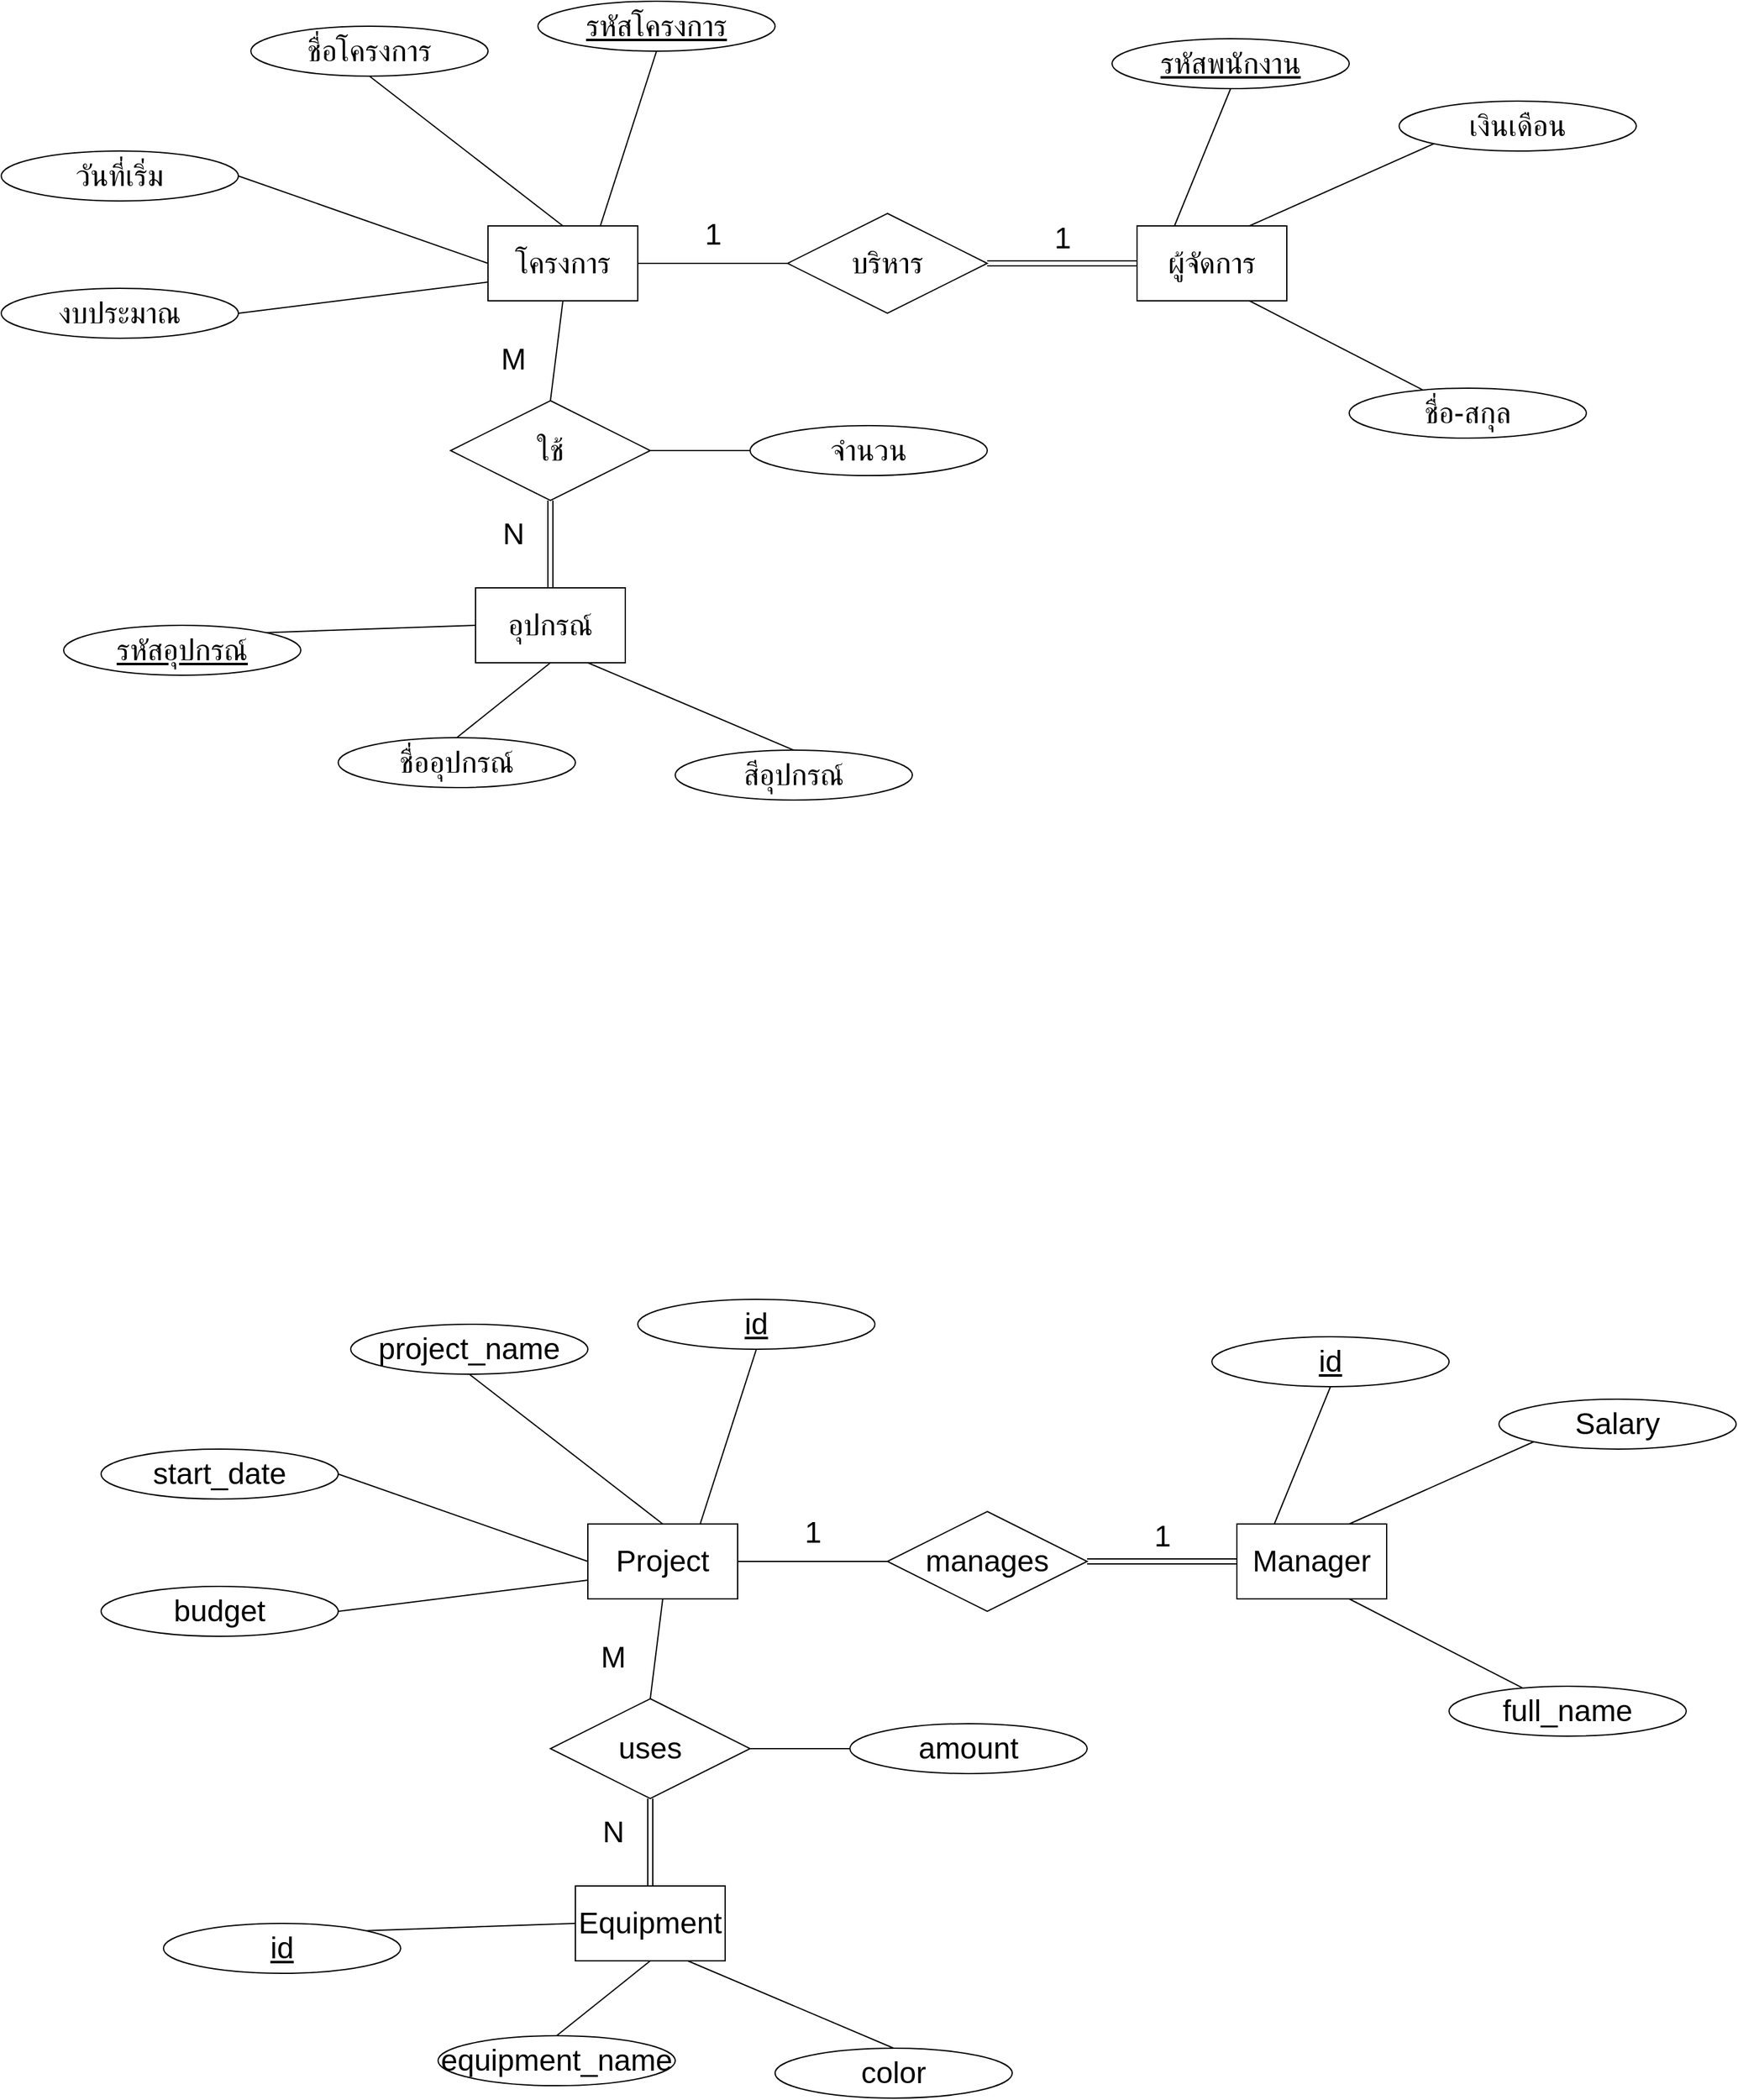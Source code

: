 <mxfile version="12.8.8" type="google"><diagram id="7shs2qGxHOIplZA0VTX2" name="Page-1"><mxGraphModel dx="2523" dy="839" grid="1" gridSize="10" guides="1" tooltips="1" connect="1" arrows="1" fold="1" page="1" pageScale="1" pageWidth="850" pageHeight="1100" math="0" shadow="0"><root><mxCell id="0"/><mxCell id="1" parent="0"/><mxCell id="WTxwhVx7APoqNy73GPQd-5" style="edgeStyle=orthogonalEdgeStyle;rounded=0;orthogonalLoop=1;jettySize=auto;html=1;exitX=1;exitY=0.5;exitDx=0;exitDy=0;endArrow=none;endFill=0;" parent="1" source="WTxwhVx7APoqNy73GPQd-1" target="WTxwhVx7APoqNy73GPQd-4" edge="1"><mxGeometry relative="1" as="geometry"/></mxCell><mxCell id="WTxwhVx7APoqNy73GPQd-1" value="&lt;font style=&quot;font-size: 24px&quot;&gt;โครงการ&lt;/font&gt;" style="rounded=0;whiteSpace=wrap;html=1;" parent="1" vertex="1"><mxGeometry x="170" y="300" width="120" height="60" as="geometry"/></mxCell><mxCell id="WTxwhVx7APoqNy73GPQd-17" style="edgeStyle=none;rounded=0;orthogonalLoop=1;jettySize=auto;html=1;exitX=0.75;exitY=1;exitDx=0;exitDy=0;endArrow=none;endFill=0;" parent="1" source="WTxwhVx7APoqNy73GPQd-2" target="WTxwhVx7APoqNy73GPQd-16" edge="1"><mxGeometry relative="1" as="geometry"/></mxCell><mxCell id="WTxwhVx7APoqNy73GPQd-2" value="&lt;font style=&quot;font-size: 24px&quot;&gt;ผู้จัดการ&lt;/font&gt;" style="rounded=0;whiteSpace=wrap;html=1;" parent="1" vertex="1"><mxGeometry x="690" y="300" width="120" height="60" as="geometry"/></mxCell><mxCell id="WTxwhVx7APoqNy73GPQd-29" style="edgeStyle=none;rounded=0;orthogonalLoop=1;jettySize=auto;html=1;exitX=0.5;exitY=1;exitDx=0;exitDy=0;entryX=0.5;entryY=0;entryDx=0;entryDy=0;endArrow=none;endFill=0;" parent="1" source="WTxwhVx7APoqNy73GPQd-3" target="WTxwhVx7APoqNy73GPQd-27" edge="1"><mxGeometry relative="1" as="geometry"/></mxCell><mxCell id="WTxwhVx7APoqNy73GPQd-30" style="edgeStyle=none;rounded=0;orthogonalLoop=1;jettySize=auto;html=1;exitX=0.75;exitY=1;exitDx=0;exitDy=0;entryX=0.5;entryY=0;entryDx=0;entryDy=0;endArrow=none;endFill=0;" parent="1" source="WTxwhVx7APoqNy73GPQd-3" target="WTxwhVx7APoqNy73GPQd-28" edge="1"><mxGeometry relative="1" as="geometry"/></mxCell><mxCell id="WTxwhVx7APoqNy73GPQd-3" value="&lt;span style=&quot;font-size: 24px&quot;&gt;อุปกรณ์&lt;/span&gt;" style="rounded=0;whiteSpace=wrap;html=1;" parent="1" vertex="1"><mxGeometry x="160" y="590" width="120" height="60" as="geometry"/></mxCell><mxCell id="WTxwhVx7APoqNy73GPQd-6" style="rounded=0;orthogonalLoop=1;jettySize=auto;html=1;exitX=1;exitY=0.5;exitDx=0;exitDy=0;endArrow=none;endFill=0;shape=link;" parent="1" source="WTxwhVx7APoqNy73GPQd-4" target="WTxwhVx7APoqNy73GPQd-2" edge="1"><mxGeometry relative="1" as="geometry"/></mxCell><mxCell id="WTxwhVx7APoqNy73GPQd-7" value="&lt;font style=&quot;font-size: 24px&quot;&gt;1&lt;/font&gt;" style="text;html=1;align=center;verticalAlign=middle;resizable=0;points=[];labelBackgroundColor=#ffffff;" parent="WTxwhVx7APoqNy73GPQd-6" vertex="1" connectable="0"><mxGeometry x="0.667" y="-3" relative="1" as="geometry"><mxPoint x="-40" y="-23" as="offset"/></mxGeometry></mxCell><mxCell id="WTxwhVx7APoqNy73GPQd-4" value="&lt;font style=&quot;font-size: 24px&quot;&gt;บริหาร&lt;/font&gt;" style="rhombus;whiteSpace=wrap;html=1;" parent="1" vertex="1"><mxGeometry x="410" y="290" width="160" height="80" as="geometry"/></mxCell><mxCell id="WTxwhVx7APoqNy73GPQd-9" value="&lt;font style=&quot;font-size: 24px&quot;&gt;1&lt;/font&gt;" style="text;html=1;align=center;verticalAlign=middle;resizable=0;points=[];labelBackgroundColor=#ffffff;" parent="1" vertex="1" connectable="0"><mxGeometry x="390" y="330" as="geometry"><mxPoint x="-40" y="-23" as="offset"/></mxGeometry></mxCell><mxCell id="WTxwhVx7APoqNy73GPQd-13" style="edgeStyle=none;rounded=0;orthogonalLoop=1;jettySize=auto;html=1;exitX=0.5;exitY=1;exitDx=0;exitDy=0;entryX=0.25;entryY=0;entryDx=0;entryDy=0;endArrow=none;endFill=0;" parent="1" source="WTxwhVx7APoqNy73GPQd-10" target="WTxwhVx7APoqNy73GPQd-2" edge="1"><mxGeometry relative="1" as="geometry"/></mxCell><mxCell id="WTxwhVx7APoqNy73GPQd-10" value="&lt;font style=&quot;font-size: 24px&quot;&gt;&lt;u&gt;รหัสพนักงาน&lt;/u&gt;&lt;/font&gt;" style="ellipse;whiteSpace=wrap;html=1;" parent="1" vertex="1"><mxGeometry x="670" y="150" width="190" height="40" as="geometry"/></mxCell><mxCell id="WTxwhVx7APoqNy73GPQd-15" style="edgeStyle=none;rounded=0;orthogonalLoop=1;jettySize=auto;html=1;exitX=0;exitY=1;exitDx=0;exitDy=0;entryX=0.75;entryY=0;entryDx=0;entryDy=0;endArrow=none;endFill=0;" parent="1" source="WTxwhVx7APoqNy73GPQd-14" target="WTxwhVx7APoqNy73GPQd-2" edge="1"><mxGeometry relative="1" as="geometry"/></mxCell><mxCell id="WTxwhVx7APoqNy73GPQd-14" value="&lt;font style=&quot;font-size: 24px&quot;&gt;เงินเดือน&lt;/font&gt;" style="ellipse;whiteSpace=wrap;html=1;" parent="1" vertex="1"><mxGeometry x="900" y="200" width="190" height="40" as="geometry"/></mxCell><mxCell id="WTxwhVx7APoqNy73GPQd-16" value="&lt;font style=&quot;font-size: 24px&quot;&gt;ชื่อ-สกุล&lt;/font&gt;" style="ellipse;whiteSpace=wrap;html=1;" parent="1" vertex="1"><mxGeometry x="860" y="430" width="190" height="40" as="geometry"/></mxCell><mxCell id="WTxwhVx7APoqNy73GPQd-19" style="edgeStyle=none;rounded=0;orthogonalLoop=1;jettySize=auto;html=1;exitX=0.5;exitY=1;exitDx=0;exitDy=0;entryX=0.5;entryY=0;entryDx=0;entryDy=0;endArrow=none;endFill=0;" parent="1" source="WTxwhVx7APoqNy73GPQd-18" target="WTxwhVx7APoqNy73GPQd-1" edge="1"><mxGeometry relative="1" as="geometry"/></mxCell><mxCell id="WTxwhVx7APoqNy73GPQd-18" value="&lt;font style=&quot;font-size: 24px&quot;&gt;ชื่อโครงการ&lt;/font&gt;" style="ellipse;whiteSpace=wrap;html=1;" parent="1" vertex="1"><mxGeometry x="-20" y="140" width="190" height="40" as="geometry"/></mxCell><mxCell id="WTxwhVx7APoqNy73GPQd-21" style="edgeStyle=none;rounded=0;orthogonalLoop=1;jettySize=auto;html=1;exitX=1;exitY=0.5;exitDx=0;exitDy=0;entryX=0;entryY=0.5;entryDx=0;entryDy=0;endArrow=none;endFill=0;" parent="1" source="WTxwhVx7APoqNy73GPQd-20" target="WTxwhVx7APoqNy73GPQd-1" edge="1"><mxGeometry relative="1" as="geometry"/></mxCell><mxCell id="WTxwhVx7APoqNy73GPQd-20" value="&lt;font style=&quot;font-size: 24px&quot;&gt;วันที่เริ่ม&lt;/font&gt;" style="ellipse;whiteSpace=wrap;html=1;" parent="1" vertex="1"><mxGeometry x="-220" y="240" width="190" height="40" as="geometry"/></mxCell><mxCell id="WTxwhVx7APoqNy73GPQd-23" style="edgeStyle=none;rounded=0;orthogonalLoop=1;jettySize=auto;html=1;exitX=1;exitY=0.5;exitDx=0;exitDy=0;entryX=0;entryY=0.75;entryDx=0;entryDy=0;endArrow=none;endFill=0;" parent="1" source="WTxwhVx7APoqNy73GPQd-22" target="WTxwhVx7APoqNy73GPQd-1" edge="1"><mxGeometry relative="1" as="geometry"/></mxCell><mxCell id="WTxwhVx7APoqNy73GPQd-22" value="&lt;font style=&quot;font-size: 24px&quot;&gt;งบประมาณ&lt;/font&gt;" style="ellipse;whiteSpace=wrap;html=1;" parent="1" vertex="1"><mxGeometry x="-220" y="350" width="190" height="40" as="geometry"/></mxCell><mxCell id="WTxwhVx7APoqNy73GPQd-25" style="edgeStyle=none;rounded=0;orthogonalLoop=1;jettySize=auto;html=1;exitX=0.5;exitY=1;exitDx=0;exitDy=0;entryX=0.75;entryY=0;entryDx=0;entryDy=0;endArrow=none;endFill=0;" parent="1" source="WTxwhVx7APoqNy73GPQd-24" target="WTxwhVx7APoqNy73GPQd-1" edge="1"><mxGeometry relative="1" as="geometry"/></mxCell><mxCell id="WTxwhVx7APoqNy73GPQd-24" value="&lt;font style=&quot;font-size: 24px&quot;&gt;&lt;u&gt;รหัสโครงการ&lt;/u&gt;&lt;/font&gt;" style="ellipse;whiteSpace=wrap;html=1;" parent="1" vertex="1"><mxGeometry x="210" y="120" width="190" height="40" as="geometry"/></mxCell><mxCell id="WTxwhVx7APoqNy73GPQd-31" style="edgeStyle=none;rounded=0;orthogonalLoop=1;jettySize=auto;html=1;exitX=1;exitY=0;exitDx=0;exitDy=0;entryX=0;entryY=0.5;entryDx=0;entryDy=0;endArrow=none;endFill=0;" parent="1" source="WTxwhVx7APoqNy73GPQd-26" target="WTxwhVx7APoqNy73GPQd-3" edge="1"><mxGeometry relative="1" as="geometry"/></mxCell><mxCell id="WTxwhVx7APoqNy73GPQd-26" value="&lt;font style=&quot;font-size: 24px&quot;&gt;&lt;u&gt;รหัสอุปกรณ์&lt;/u&gt;&lt;/font&gt;" style="ellipse;whiteSpace=wrap;html=1;" parent="1" vertex="1"><mxGeometry x="-170" y="620" width="190" height="40" as="geometry"/></mxCell><mxCell id="WTxwhVx7APoqNy73GPQd-27" value="&lt;font style=&quot;font-size: 24px&quot;&gt;ชื่ออุปกรณ์&lt;/font&gt;" style="ellipse;whiteSpace=wrap;html=1;" parent="1" vertex="1"><mxGeometry x="50" y="710" width="190" height="40" as="geometry"/></mxCell><mxCell id="WTxwhVx7APoqNy73GPQd-28" value="&lt;font style=&quot;font-size: 24px&quot;&gt;สีอุปกรณ์&lt;/font&gt;" style="ellipse;whiteSpace=wrap;html=1;" parent="1" vertex="1"><mxGeometry x="320" y="720" width="190" height="40" as="geometry"/></mxCell><mxCell id="WTxwhVx7APoqNy73GPQd-33" style="edgeStyle=none;rounded=0;orthogonalLoop=1;jettySize=auto;html=1;exitX=0.5;exitY=0;exitDx=0;exitDy=0;entryX=0.5;entryY=1;entryDx=0;entryDy=0;endArrow=none;endFill=0;" parent="1" source="WTxwhVx7APoqNy73GPQd-32" target="WTxwhVx7APoqNy73GPQd-1" edge="1"><mxGeometry relative="1" as="geometry"/></mxCell><mxCell id="WTxwhVx7APoqNy73GPQd-34" style="edgeStyle=none;rounded=0;orthogonalLoop=1;jettySize=auto;html=1;exitX=0.5;exitY=1;exitDx=0;exitDy=0;entryX=0.5;entryY=0;entryDx=0;entryDy=0;endArrow=none;endFill=0;shape=link;" parent="1" source="WTxwhVx7APoqNy73GPQd-32" target="WTxwhVx7APoqNy73GPQd-3" edge="1"><mxGeometry relative="1" as="geometry"/></mxCell><mxCell id="WTxwhVx7APoqNy73GPQd-41" style="edgeStyle=none;rounded=0;orthogonalLoop=1;jettySize=auto;html=1;exitX=1;exitY=0.5;exitDx=0;exitDy=0;endArrow=none;endFill=0;" parent="1" source="WTxwhVx7APoqNy73GPQd-32" target="WTxwhVx7APoqNy73GPQd-37" edge="1"><mxGeometry relative="1" as="geometry"/></mxCell><mxCell id="WTxwhVx7APoqNy73GPQd-32" value="&lt;span style=&quot;font-size: 24px&quot;&gt;ใช้&lt;/span&gt;" style="rhombus;whiteSpace=wrap;html=1;" parent="1" vertex="1"><mxGeometry x="140" y="440" width="160" height="80" as="geometry"/></mxCell><mxCell id="WTxwhVx7APoqNy73GPQd-35" value="&lt;span style=&quot;font-size: 24px&quot;&gt;M&lt;/span&gt;" style="text;html=1;align=center;verticalAlign=middle;resizable=0;points=[];labelBackgroundColor=#ffffff;" parent="1" vertex="1" connectable="0"><mxGeometry x="230" y="430" as="geometry"><mxPoint x="-40" y="-23" as="offset"/></mxGeometry></mxCell><mxCell id="WTxwhVx7APoqNy73GPQd-36" value="&lt;span style=&quot;font-size: 24px&quot;&gt;N&lt;/span&gt;" style="text;html=1;align=center;verticalAlign=middle;resizable=0;points=[];labelBackgroundColor=#ffffff;" parent="1" vertex="1" connectable="0"><mxGeometry x="230" y="570" as="geometry"><mxPoint x="-40" y="-23" as="offset"/></mxGeometry></mxCell><mxCell id="WTxwhVx7APoqNy73GPQd-37" value="&lt;span style=&quot;font-size: 24px&quot;&gt;จำนวน&lt;/span&gt;" style="ellipse;whiteSpace=wrap;html=1;" parent="1" vertex="1"><mxGeometry x="380" y="460" width="190" height="40" as="geometry"/></mxCell><mxCell id="G1zNG2P0a_EjqFY5Mi_H-1" style="edgeStyle=orthogonalEdgeStyle;rounded=0;orthogonalLoop=1;jettySize=auto;html=1;exitX=1;exitY=0.5;exitDx=0;exitDy=0;endArrow=none;endFill=0;" edge="1" parent="1" source="G1zNG2P0a_EjqFY5Mi_H-2" target="G1zNG2P0a_EjqFY5Mi_H-10"><mxGeometry relative="1" as="geometry"/></mxCell><mxCell id="G1zNG2P0a_EjqFY5Mi_H-2" value="&lt;span style=&quot;font-size: 24px&quot;&gt;Project&lt;/span&gt;" style="rounded=0;whiteSpace=wrap;html=1;" vertex="1" parent="1"><mxGeometry x="250" y="1340" width="120" height="60" as="geometry"/></mxCell><mxCell id="G1zNG2P0a_EjqFY5Mi_H-3" style="edgeStyle=none;rounded=0;orthogonalLoop=1;jettySize=auto;html=1;exitX=0.75;exitY=1;exitDx=0;exitDy=0;endArrow=none;endFill=0;" edge="1" parent="1" source="G1zNG2P0a_EjqFY5Mi_H-4" target="G1zNG2P0a_EjqFY5Mi_H-16"><mxGeometry relative="1" as="geometry"/></mxCell><mxCell id="G1zNG2P0a_EjqFY5Mi_H-4" value="&lt;span style=&quot;font-size: 24px&quot;&gt;Manager&lt;/span&gt;" style="rounded=0;whiteSpace=wrap;html=1;" vertex="1" parent="1"><mxGeometry x="770" y="1340" width="120" height="60" as="geometry"/></mxCell><mxCell id="G1zNG2P0a_EjqFY5Mi_H-5" style="edgeStyle=none;rounded=0;orthogonalLoop=1;jettySize=auto;html=1;exitX=0.5;exitY=1;exitDx=0;exitDy=0;entryX=0.5;entryY=0;entryDx=0;entryDy=0;endArrow=none;endFill=0;" edge="1" parent="1" source="G1zNG2P0a_EjqFY5Mi_H-7" target="G1zNG2P0a_EjqFY5Mi_H-27"><mxGeometry relative="1" as="geometry"/></mxCell><mxCell id="G1zNG2P0a_EjqFY5Mi_H-6" style="edgeStyle=none;rounded=0;orthogonalLoop=1;jettySize=auto;html=1;exitX=0.75;exitY=1;exitDx=0;exitDy=0;entryX=0.5;entryY=0;entryDx=0;entryDy=0;endArrow=none;endFill=0;" edge="1" parent="1" source="G1zNG2P0a_EjqFY5Mi_H-7" target="G1zNG2P0a_EjqFY5Mi_H-28"><mxGeometry relative="1" as="geometry"/></mxCell><mxCell id="G1zNG2P0a_EjqFY5Mi_H-7" value="&lt;span style=&quot;font-size: 24px&quot;&gt;Equipment&lt;/span&gt;" style="rounded=0;whiteSpace=wrap;html=1;" vertex="1" parent="1"><mxGeometry x="240" y="1630" width="120" height="60" as="geometry"/></mxCell><mxCell id="G1zNG2P0a_EjqFY5Mi_H-8" style="rounded=0;orthogonalLoop=1;jettySize=auto;html=1;exitX=1;exitY=0.5;exitDx=0;exitDy=0;endArrow=none;endFill=0;shape=link;" edge="1" parent="1" source="G1zNG2P0a_EjqFY5Mi_H-10" target="G1zNG2P0a_EjqFY5Mi_H-4"><mxGeometry relative="1" as="geometry"/></mxCell><mxCell id="G1zNG2P0a_EjqFY5Mi_H-9" value="&lt;font style=&quot;font-size: 24px&quot;&gt;1&lt;/font&gt;" style="text;html=1;align=center;verticalAlign=middle;resizable=0;points=[];labelBackgroundColor=#ffffff;" vertex="1" connectable="0" parent="G1zNG2P0a_EjqFY5Mi_H-8"><mxGeometry x="0.667" y="-3" relative="1" as="geometry"><mxPoint x="-40" y="-23" as="offset"/></mxGeometry></mxCell><mxCell id="G1zNG2P0a_EjqFY5Mi_H-10" value="&lt;font style=&quot;font-size: 24px&quot;&gt;manages&lt;/font&gt;" style="rhombus;whiteSpace=wrap;html=1;" vertex="1" parent="1"><mxGeometry x="490" y="1330" width="160" height="80" as="geometry"/></mxCell><mxCell id="G1zNG2P0a_EjqFY5Mi_H-11" value="&lt;font style=&quot;font-size: 24px&quot;&gt;1&lt;/font&gt;" style="text;html=1;align=center;verticalAlign=middle;resizable=0;points=[];labelBackgroundColor=#ffffff;" vertex="1" connectable="0" parent="1"><mxGeometry x="470" y="1370" as="geometry"><mxPoint x="-40" y="-23" as="offset"/></mxGeometry></mxCell><mxCell id="G1zNG2P0a_EjqFY5Mi_H-12" style="edgeStyle=none;rounded=0;orthogonalLoop=1;jettySize=auto;html=1;exitX=0.5;exitY=1;exitDx=0;exitDy=0;entryX=0.25;entryY=0;entryDx=0;entryDy=0;endArrow=none;endFill=0;" edge="1" parent="1" source="G1zNG2P0a_EjqFY5Mi_H-13" target="G1zNG2P0a_EjqFY5Mi_H-4"><mxGeometry relative="1" as="geometry"/></mxCell><mxCell id="G1zNG2P0a_EjqFY5Mi_H-13" value="&lt;span style=&quot;font-size: 24px&quot;&gt;&lt;u&gt;id&lt;/u&gt;&lt;/span&gt;" style="ellipse;whiteSpace=wrap;html=1;" vertex="1" parent="1"><mxGeometry x="750" y="1190" width="190" height="40" as="geometry"/></mxCell><mxCell id="G1zNG2P0a_EjqFY5Mi_H-14" style="edgeStyle=none;rounded=0;orthogonalLoop=1;jettySize=auto;html=1;exitX=0;exitY=1;exitDx=0;exitDy=0;entryX=0.75;entryY=0;entryDx=0;entryDy=0;endArrow=none;endFill=0;" edge="1" parent="1" source="G1zNG2P0a_EjqFY5Mi_H-15" target="G1zNG2P0a_EjqFY5Mi_H-4"><mxGeometry relative="1" as="geometry"/></mxCell><mxCell id="G1zNG2P0a_EjqFY5Mi_H-15" value="&lt;font style=&quot;font-size: 24px&quot;&gt;Salary&lt;/font&gt;" style="ellipse;whiteSpace=wrap;html=1;" vertex="1" parent="1"><mxGeometry x="980" y="1240" width="190" height="40" as="geometry"/></mxCell><mxCell id="G1zNG2P0a_EjqFY5Mi_H-16" value="&lt;font style=&quot;font-size: 24px&quot;&gt;full_name&lt;/font&gt;" style="ellipse;whiteSpace=wrap;html=1;" vertex="1" parent="1"><mxGeometry x="940" y="1470" width="190" height="40" as="geometry"/></mxCell><mxCell id="G1zNG2P0a_EjqFY5Mi_H-17" style="edgeStyle=none;rounded=0;orthogonalLoop=1;jettySize=auto;html=1;exitX=0.5;exitY=1;exitDx=0;exitDy=0;entryX=0.5;entryY=0;entryDx=0;entryDy=0;endArrow=none;endFill=0;" edge="1" parent="1" source="G1zNG2P0a_EjqFY5Mi_H-18" target="G1zNG2P0a_EjqFY5Mi_H-2"><mxGeometry relative="1" as="geometry"/></mxCell><mxCell id="G1zNG2P0a_EjqFY5Mi_H-18" value="&lt;font style=&quot;font-size: 24px&quot;&gt;project_name&lt;/font&gt;" style="ellipse;whiteSpace=wrap;html=1;" vertex="1" parent="1"><mxGeometry x="60" y="1180" width="190" height="40" as="geometry"/></mxCell><mxCell id="G1zNG2P0a_EjqFY5Mi_H-19" style="edgeStyle=none;rounded=0;orthogonalLoop=1;jettySize=auto;html=1;exitX=1;exitY=0.5;exitDx=0;exitDy=0;entryX=0;entryY=0.5;entryDx=0;entryDy=0;endArrow=none;endFill=0;" edge="1" parent="1" source="G1zNG2P0a_EjqFY5Mi_H-20" target="G1zNG2P0a_EjqFY5Mi_H-2"><mxGeometry relative="1" as="geometry"/></mxCell><mxCell id="G1zNG2P0a_EjqFY5Mi_H-20" value="&lt;font style=&quot;font-size: 24px&quot;&gt;start_date&lt;/font&gt;" style="ellipse;whiteSpace=wrap;html=1;" vertex="1" parent="1"><mxGeometry x="-140" y="1280" width="190" height="40" as="geometry"/></mxCell><mxCell id="G1zNG2P0a_EjqFY5Mi_H-21" style="edgeStyle=none;rounded=0;orthogonalLoop=1;jettySize=auto;html=1;exitX=1;exitY=0.5;exitDx=0;exitDy=0;entryX=0;entryY=0.75;entryDx=0;entryDy=0;endArrow=none;endFill=0;" edge="1" parent="1" source="G1zNG2P0a_EjqFY5Mi_H-22" target="G1zNG2P0a_EjqFY5Mi_H-2"><mxGeometry relative="1" as="geometry"/></mxCell><mxCell id="G1zNG2P0a_EjqFY5Mi_H-22" value="&lt;font style=&quot;font-size: 24px&quot;&gt;budget&lt;/font&gt;" style="ellipse;whiteSpace=wrap;html=1;" vertex="1" parent="1"><mxGeometry x="-140" y="1390" width="190" height="40" as="geometry"/></mxCell><mxCell id="G1zNG2P0a_EjqFY5Mi_H-23" style="edgeStyle=none;rounded=0;orthogonalLoop=1;jettySize=auto;html=1;exitX=0.5;exitY=1;exitDx=0;exitDy=0;entryX=0.75;entryY=0;entryDx=0;entryDy=0;endArrow=none;endFill=0;" edge="1" parent="1" source="G1zNG2P0a_EjqFY5Mi_H-24" target="G1zNG2P0a_EjqFY5Mi_H-2"><mxGeometry relative="1" as="geometry"/></mxCell><mxCell id="G1zNG2P0a_EjqFY5Mi_H-24" value="&lt;span style=&quot;font-size: 24px&quot;&gt;&lt;u&gt;id&lt;/u&gt;&lt;/span&gt;" style="ellipse;whiteSpace=wrap;html=1;" vertex="1" parent="1"><mxGeometry x="290" y="1160" width="190" height="40" as="geometry"/></mxCell><mxCell id="G1zNG2P0a_EjqFY5Mi_H-25" style="edgeStyle=none;rounded=0;orthogonalLoop=1;jettySize=auto;html=1;exitX=1;exitY=0;exitDx=0;exitDy=0;entryX=0;entryY=0.5;entryDx=0;entryDy=0;endArrow=none;endFill=0;" edge="1" parent="1" source="G1zNG2P0a_EjqFY5Mi_H-26" target="G1zNG2P0a_EjqFY5Mi_H-7"><mxGeometry relative="1" as="geometry"/></mxCell><mxCell id="G1zNG2P0a_EjqFY5Mi_H-26" value="&lt;font style=&quot;font-size: 24px&quot;&gt;&lt;u&gt;id&lt;/u&gt;&lt;/font&gt;" style="ellipse;whiteSpace=wrap;html=1;" vertex="1" parent="1"><mxGeometry x="-90" y="1660" width="190" height="40" as="geometry"/></mxCell><mxCell id="G1zNG2P0a_EjqFY5Mi_H-27" value="&lt;font style=&quot;font-size: 24px&quot;&gt;equipment_name&lt;/font&gt;" style="ellipse;whiteSpace=wrap;html=1;" vertex="1" parent="1"><mxGeometry x="130" y="1750" width="190" height="40" as="geometry"/></mxCell><mxCell id="G1zNG2P0a_EjqFY5Mi_H-28" value="&lt;font style=&quot;font-size: 24px&quot;&gt;color&lt;/font&gt;" style="ellipse;whiteSpace=wrap;html=1;" vertex="1" parent="1"><mxGeometry x="400" y="1760" width="190" height="40" as="geometry"/></mxCell><mxCell id="G1zNG2P0a_EjqFY5Mi_H-29" style="edgeStyle=none;rounded=0;orthogonalLoop=1;jettySize=auto;html=1;exitX=0.5;exitY=0;exitDx=0;exitDy=0;entryX=0.5;entryY=1;entryDx=0;entryDy=0;endArrow=none;endFill=0;" edge="1" parent="1" source="G1zNG2P0a_EjqFY5Mi_H-32" target="G1zNG2P0a_EjqFY5Mi_H-2"><mxGeometry relative="1" as="geometry"/></mxCell><mxCell id="G1zNG2P0a_EjqFY5Mi_H-30" style="edgeStyle=none;rounded=0;orthogonalLoop=1;jettySize=auto;html=1;exitX=0.5;exitY=1;exitDx=0;exitDy=0;entryX=0.5;entryY=0;entryDx=0;entryDy=0;endArrow=none;endFill=0;shape=link;" edge="1" parent="1" source="G1zNG2P0a_EjqFY5Mi_H-32" target="G1zNG2P0a_EjqFY5Mi_H-7"><mxGeometry relative="1" as="geometry"/></mxCell><mxCell id="G1zNG2P0a_EjqFY5Mi_H-31" style="edgeStyle=none;rounded=0;orthogonalLoop=1;jettySize=auto;html=1;exitX=1;exitY=0.5;exitDx=0;exitDy=0;endArrow=none;endFill=0;" edge="1" parent="1" source="G1zNG2P0a_EjqFY5Mi_H-32" target="G1zNG2P0a_EjqFY5Mi_H-35"><mxGeometry relative="1" as="geometry"/></mxCell><mxCell id="G1zNG2P0a_EjqFY5Mi_H-32" value="&lt;span style=&quot;font-size: 24px&quot;&gt;uses&lt;/span&gt;" style="rhombus;whiteSpace=wrap;html=1;" vertex="1" parent="1"><mxGeometry x="220" y="1480" width="160" height="80" as="geometry"/></mxCell><mxCell id="G1zNG2P0a_EjqFY5Mi_H-33" value="&lt;span style=&quot;font-size: 24px&quot;&gt;M&lt;/span&gt;" style="text;html=1;align=center;verticalAlign=middle;resizable=0;points=[];labelBackgroundColor=#ffffff;" vertex="1" connectable="0" parent="1"><mxGeometry x="310" y="1470" as="geometry"><mxPoint x="-40" y="-23" as="offset"/></mxGeometry></mxCell><mxCell id="G1zNG2P0a_EjqFY5Mi_H-34" value="&lt;span style=&quot;font-size: 24px&quot;&gt;N&lt;/span&gt;" style="text;html=1;align=center;verticalAlign=middle;resizable=0;points=[];labelBackgroundColor=#ffffff;" vertex="1" connectable="0" parent="1"><mxGeometry x="310" y="1610" as="geometry"><mxPoint x="-40" y="-23" as="offset"/></mxGeometry></mxCell><mxCell id="G1zNG2P0a_EjqFY5Mi_H-35" value="&lt;span style=&quot;font-size: 24px&quot;&gt;amount&lt;/span&gt;" style="ellipse;whiteSpace=wrap;html=1;" vertex="1" parent="1"><mxGeometry x="460" y="1500" width="190" height="40" as="geometry"/></mxCell></root></mxGraphModel></diagram></mxfile>